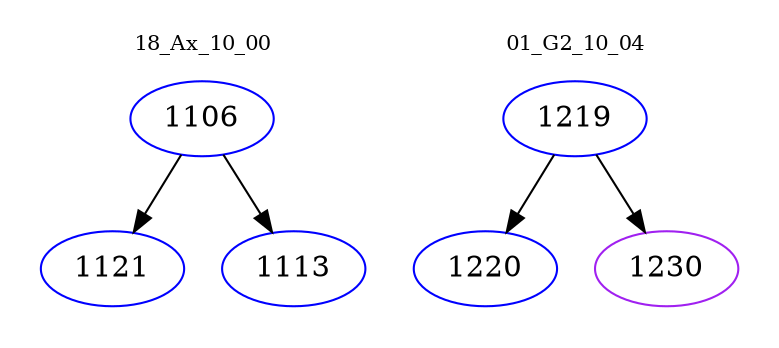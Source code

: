 digraph{
subgraph cluster_0 {
color = white
label = "18_Ax_10_00";
fontsize=10;
T0_1106 [label="1106", color="blue"]
T0_1106 -> T0_1121 [color="black"]
T0_1121 [label="1121", color="blue"]
T0_1106 -> T0_1113 [color="black"]
T0_1113 [label="1113", color="blue"]
}
subgraph cluster_1 {
color = white
label = "01_G2_10_04";
fontsize=10;
T1_1219 [label="1219", color="blue"]
T1_1219 -> T1_1220 [color="black"]
T1_1220 [label="1220", color="blue"]
T1_1219 -> T1_1230 [color="black"]
T1_1230 [label="1230", color="purple"]
}
}
